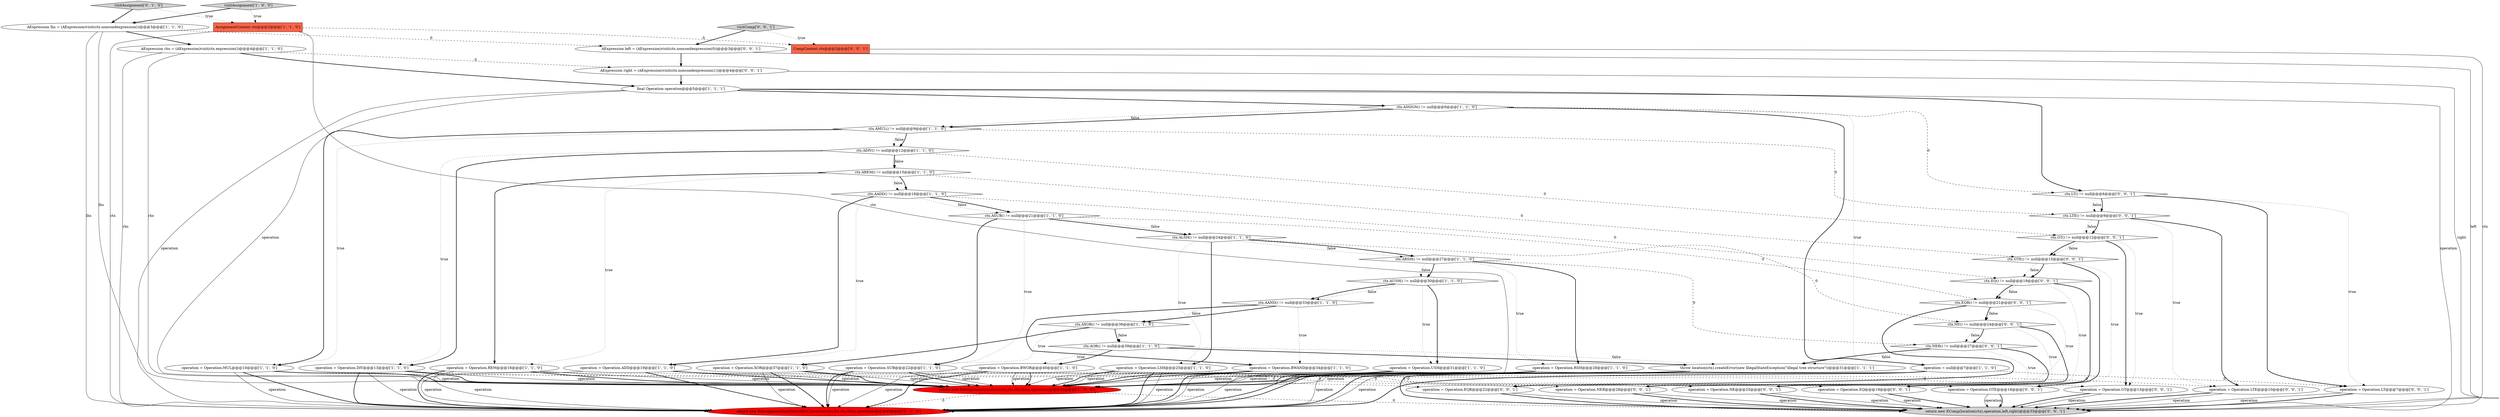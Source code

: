 digraph {
47 [style = filled, label = "ctx.LT() != null@@@6@@@['0', '0', '1']", fillcolor = white, shape = diamond image = "AAA0AAABBB3BBB"];
41 [style = filled, label = "visitComp['0', '0', '1']", fillcolor = lightgray, shape = diamond image = "AAA0AAABBB3BBB"];
44 [style = filled, label = "operation = Operation.NER@@@28@@@['0', '0', '1']", fillcolor = white, shape = ellipse image = "AAA0AAABBB3BBB"];
43 [style = filled, label = "ctx.EQ() != null@@@18@@@['0', '0', '1']", fillcolor = white, shape = diamond image = "AAA0AAABBB3BBB"];
50 [style = filled, label = "ctx.NE() != null@@@24@@@['0', '0', '1']", fillcolor = white, shape = diamond image = "AAA0AAABBB3BBB"];
46 [style = filled, label = "AExpression right = (AExpression)visit(ctx.noncondexpression(1))@@@4@@@['0', '0', '1']", fillcolor = white, shape = ellipse image = "AAA0AAABBB3BBB"];
27 [style = filled, label = "ctx.AAND() != null@@@33@@@['1', '1', '0']", fillcolor = white, shape = diamond image = "AAA0AAABBB1BBB"];
1 [style = filled, label = "ctx.AREM() != null@@@15@@@['1', '1', '0']", fillcolor = white, shape = diamond image = "AAA0AAABBB1BBB"];
45 [style = filled, label = "operation = Operation.NE@@@25@@@['0', '0', '1']", fillcolor = white, shape = ellipse image = "AAA0AAABBB3BBB"];
9 [style = filled, label = "ctx.AMUL() != null@@@9@@@['1', '1', '0']", fillcolor = white, shape = diamond image = "AAA0AAABBB1BBB"];
11 [style = filled, label = "ctx.AOR() != null@@@39@@@['1', '1', '0']", fillcolor = white, shape = diamond image = "AAA0AAABBB1BBB"];
14 [style = filled, label = "AssignmentContext ctx@@@2@@@['1', '1', '0']", fillcolor = tomato, shape = box image = "AAA0AAABBB1BBB"];
10 [style = filled, label = "operation = Operation.DIV@@@13@@@['1', '1', '0']", fillcolor = white, shape = ellipse image = "AAA0AAABBB1BBB"];
21 [style = filled, label = "operation = null@@@7@@@['1', '1', '0']", fillcolor = white, shape = ellipse image = "AAA0AAABBB1BBB"];
2 [style = filled, label = "operation = Operation.BWAND@@@34@@@['1', '1', '0']", fillcolor = white, shape = ellipse image = "AAA0AAABBB1BBB"];
13 [style = filled, label = "ctx.ARSH() != null@@@27@@@['1', '1', '0']", fillcolor = white, shape = diamond image = "AAA0AAABBB1BBB"];
35 [style = filled, label = "operation = Operation.LTE@@@10@@@['0', '0', '1']", fillcolor = white, shape = ellipse image = "AAA0AAABBB3BBB"];
39 [style = filled, label = "ctx.EQR() != null@@@21@@@['0', '0', '1']", fillcolor = white, shape = diamond image = "AAA0AAABBB3BBB"];
51 [style = filled, label = "ctx.LTE() != null@@@9@@@['0', '0', '1']", fillcolor = white, shape = diamond image = "AAA0AAABBB3BBB"];
22 [style = filled, label = "AExpression lhs = (AExpression)visit(ctx.noncondexpression())@@@3@@@['1', '1', '0']", fillcolor = white, shape = ellipse image = "AAA0AAABBB1BBB"];
34 [style = filled, label = "operation = Operation.EQR@@@22@@@['0', '0', '1']", fillcolor = white, shape = ellipse image = "AAA0AAABBB3BBB"];
29 [style = filled, label = "operation = Operation.RSH@@@28@@@['1', '1', '0']", fillcolor = white, shape = ellipse image = "AAA0AAABBB1BBB"];
30 [style = filled, label = "operation = Operation.ADD@@@19@@@['1', '1', '0']", fillcolor = white, shape = ellipse image = "AAA0AAABBB1BBB"];
25 [style = filled, label = "AExpression rhs = (AExpression)visit(ctx.expression())@@@4@@@['1', '1', '0']", fillcolor = white, shape = ellipse image = "AAA0AAABBB1BBB"];
52 [style = filled, label = "operation = Operation.LT@@@7@@@['0', '0', '1']", fillcolor = white, shape = ellipse image = "AAA0AAABBB3BBB"];
16 [style = filled, label = "operation = Operation.SUB@@@22@@@['1', '1', '0']", fillcolor = white, shape = ellipse image = "AAA0AAABBB1BBB"];
53 [style = filled, label = "CompContext ctx@@@2@@@['0', '0', '1']", fillcolor = tomato, shape = box image = "AAA0AAABBB3BBB"];
3 [style = filled, label = "ctx.AADD() != null@@@18@@@['1', '1', '0']", fillcolor = white, shape = diamond image = "AAA0AAABBB1BBB"];
42 [style = filled, label = "return new EComp(location(ctx),operation,left,right)@@@33@@@['0', '0', '1']", fillcolor = lightgray, shape = ellipse image = "AAA0AAABBB3BBB"];
26 [style = filled, label = "return new EAssignment(location(ctx),lhs,rhs,false,operation)@@@45@@@['1', '0', '0']", fillcolor = red, shape = ellipse image = "AAA1AAABBB1BBB"];
23 [style = filled, label = "operation = Operation.MUL@@@10@@@['1', '1', '0']", fillcolor = white, shape = ellipse image = "AAA0AAABBB1BBB"];
32 [style = filled, label = "visitAssignment['0', '1', '0']", fillcolor = lightgray, shape = diamond image = "AAA0AAABBB2BBB"];
15 [style = filled, label = "operation = Operation.REM@@@16@@@['1', '1', '0']", fillcolor = white, shape = ellipse image = "AAA0AAABBB1BBB"];
28 [style = filled, label = "ctx.ASSIGN() != null@@@6@@@['1', '1', '0']", fillcolor = white, shape = diamond image = "AAA0AAABBB1BBB"];
8 [style = filled, label = "ctx.AXOR() != null@@@36@@@['1', '1', '0']", fillcolor = white, shape = diamond image = "AAA0AAABBB1BBB"];
31 [style = filled, label = "return new EAssignment(nextIdentifier(),location(ctx),lhs,rhs,false,operation)@@@45@@@['0', '1', '0']", fillcolor = red, shape = ellipse image = "AAA1AAABBB2BBB"];
18 [style = filled, label = "ctx.ASUB() != null@@@21@@@['1', '1', '0']", fillcolor = white, shape = diamond image = "AAA0AAABBB1BBB"];
37 [style = filled, label = "operation = Operation.GT@@@13@@@['0', '0', '1']", fillcolor = white, shape = ellipse image = "AAA0AAABBB3BBB"];
49 [style = filled, label = "operation = Operation.GTE@@@16@@@['0', '0', '1']", fillcolor = white, shape = ellipse image = "AAA0AAABBB3BBB"];
7 [style = filled, label = "operation = Operation.LSH@@@25@@@['1', '1', '0']", fillcolor = white, shape = ellipse image = "AAA0AAABBB1BBB"];
20 [style = filled, label = "ctx.ADIV() != null@@@12@@@['1', '1', '0']", fillcolor = white, shape = diamond image = "AAA0AAABBB1BBB"];
33 [style = filled, label = "operation = Operation.EQ@@@19@@@['0', '0', '1']", fillcolor = white, shape = ellipse image = "AAA0AAABBB3BBB"];
36 [style = filled, label = "ctx.GT() != null@@@12@@@['0', '0', '1']", fillcolor = white, shape = diamond image = "AAA0AAABBB3BBB"];
12 [style = filled, label = "visitAssignment['1', '0', '0']", fillcolor = lightgray, shape = diamond image = "AAA0AAABBB1BBB"];
5 [style = filled, label = "operation = Operation.USH@@@31@@@['1', '1', '0']", fillcolor = white, shape = ellipse image = "AAA0AAABBB1BBB"];
19 [style = filled, label = "final Operation operation@@@5@@@['1', '1', '1']", fillcolor = white, shape = ellipse image = "AAA0AAABBB1BBB"];
0 [style = filled, label = "ctx.AUSH() != null@@@30@@@['1', '1', '0']", fillcolor = white, shape = diamond image = "AAA0AAABBB1BBB"];
17 [style = filled, label = "ctx.ALSH() != null@@@24@@@['1', '1', '0']", fillcolor = white, shape = diamond image = "AAA0AAABBB1BBB"];
38 [style = filled, label = "ctx.NER() != null@@@27@@@['0', '0', '1']", fillcolor = white, shape = diamond image = "AAA0AAABBB3BBB"];
6 [style = filled, label = "throw location(ctx).createError(new IllegalStateException(\"illegal tree structure\"))@@@31@@@['1', '1', '1']", fillcolor = white, shape = ellipse image = "AAA0AAABBB1BBB"];
4 [style = filled, label = "operation = Operation.XOR@@@37@@@['1', '1', '0']", fillcolor = white, shape = ellipse image = "AAA0AAABBB1BBB"];
24 [style = filled, label = "operation = Operation.BWOR@@@40@@@['1', '1', '0']", fillcolor = white, shape = ellipse image = "AAA0AAABBB1BBB"];
48 [style = filled, label = "AExpression left = (AExpression)visit(ctx.noncondexpression(0))@@@3@@@['0', '0', '1']", fillcolor = white, shape = ellipse image = "AAA0AAABBB3BBB"];
40 [style = filled, label = "ctx.GTE() != null@@@15@@@['0', '0', '1']", fillcolor = white, shape = diamond image = "AAA0AAABBB3BBB"];
7->26 [style = solid, label="operation"];
32->22 [style = bold, label=""];
40->49 [style = bold, label=""];
2->26 [style = bold, label=""];
20->1 [style = dotted, label="false"];
0->5 [style = dotted, label="true"];
38->44 [style = bold, label=""];
15->31 [style = solid, label="operation"];
28->21 [style = dotted, label="true"];
21->52 [style = dashed, label="0"];
17->50 [style = dashed, label="0"];
21->26 [style = solid, label="operation"];
28->9 [style = bold, label=""];
45->42 [style = solid, label="operation"];
40->43 [style = dotted, label="false"];
7->31 [style = bold, label=""];
14->26 [style = solid, label="ctx"];
27->2 [style = dotted, label="true"];
30->33 [style = dashed, label="0"];
50->38 [style = dotted, label="false"];
8->4 [style = dotted, label="true"];
3->18 [style = bold, label=""];
7->26 [style = bold, label=""];
1->40 [style = dashed, label="0"];
47->52 [style = dotted, label="true"];
18->39 [style = dashed, label="0"];
41->48 [style = bold, label=""];
21->26 [style = bold, label=""];
28->21 [style = bold, label=""];
3->18 [style = dotted, label="false"];
21->31 [style = bold, label=""];
33->42 [style = bold, label=""];
48->42 [style = solid, label="left"];
47->51 [style = bold, label=""];
25->19 [style = bold, label=""];
50->45 [style = bold, label=""];
45->42 [style = bold, label=""];
17->13 [style = dotted, label="false"];
7->31 [style = solid, label="operation"];
15->26 [style = solid, label="operation"];
19->28 [style = bold, label=""];
8->4 [style = bold, label=""];
44->42 [style = solid, label="operation"];
3->30 [style = bold, label=""];
8->11 [style = bold, label=""];
27->2 [style = bold, label=""];
12->22 [style = bold, label=""];
46->42 [style = solid, label="right"];
39->50 [style = bold, label=""];
40->49 [style = dotted, label="true"];
2->31 [style = bold, label=""];
50->45 [style = dotted, label="true"];
22->25 [style = bold, label=""];
10->31 [style = bold, label=""];
24->31 [style = solid, label="operation"];
18->16 [style = dotted, label="true"];
22->31 [style = solid, label="lhs"];
39->34 [style = bold, label=""];
28->47 [style = dashed, label="0"];
30->26 [style = bold, label=""];
51->36 [style = dotted, label="false"];
25->26 [style = solid, label="rhs"];
16->26 [style = bold, label=""];
23->35 [style = dashed, label="0"];
25->31 [style = solid, label="rhs"];
34->42 [style = solid, label="operation"];
3->30 [style = dotted, label="true"];
10->31 [style = solid, label="operation"];
10->26 [style = bold, label=""];
23->26 [style = solid, label="operation"];
34->42 [style = bold, label=""];
51->35 [style = bold, label=""];
38->6 [style = bold, label=""];
29->26 [style = bold, label=""];
16->34 [style = dashed, label="0"];
16->31 [style = solid, label="operation"];
52->42 [style = bold, label=""];
4->26 [style = solid, label="operation"];
9->20 [style = dotted, label="false"];
21->31 [style = solid, label="operation"];
41->53 [style = dotted, label="true"];
16->26 [style = solid, label="operation"];
5->31 [style = solid, label="operation"];
5->26 [style = solid, label="operation"];
35->42 [style = solid, label="operation"];
15->31 [style = bold, label=""];
1->15 [style = dotted, label="true"];
13->29 [style = dotted, label="true"];
22->26 [style = solid, label="lhs"];
20->10 [style = dotted, label="true"];
43->33 [style = bold, label=""];
46->19 [style = bold, label=""];
49->42 [style = solid, label="operation"];
36->37 [style = bold, label=""];
27->8 [style = bold, label=""];
24->26 [style = solid, label="operation"];
11->24 [style = dotted, label="true"];
36->40 [style = dotted, label="false"];
13->0 [style = bold, label=""];
39->34 [style = dotted, label="true"];
23->31 [style = bold, label=""];
44->42 [style = bold, label=""];
36->40 [style = bold, label=""];
6->26 [style = bold, label=""];
8->11 [style = dotted, label="false"];
35->42 [style = bold, label=""];
6->42 [style = bold, label=""];
1->3 [style = bold, label=""];
39->50 [style = dotted, label="false"];
5->26 [style = bold, label=""];
9->20 [style = bold, label=""];
38->44 [style = dotted, label="true"];
13->38 [style = dashed, label="0"];
20->1 [style = bold, label=""];
4->31 [style = solid, label="operation"];
11->24 [style = bold, label=""];
37->42 [style = solid, label="operation"];
32->14 [style = dotted, label="true"];
30->26 [style = solid, label="operation"];
36->37 [style = dotted, label="true"];
48->46 [style = bold, label=""];
43->39 [style = dotted, label="false"];
13->0 [style = dotted, label="false"];
9->51 [style = dashed, label="0"];
4->31 [style = bold, label=""];
24->26 [style = bold, label=""];
47->51 [style = dotted, label="false"];
19->47 [style = bold, label=""];
28->9 [style = dotted, label="false"];
51->36 [style = bold, label=""];
24->31 [style = bold, label=""];
30->31 [style = bold, label=""];
9->23 [style = dotted, label="true"];
16->31 [style = bold, label=""];
7->45 [style = dashed, label="0"];
33->42 [style = solid, label="operation"];
11->6 [style = dotted, label="false"];
43->33 [style = dotted, label="true"];
25->46 [style = dashed, label="0"];
26->31 [style = dashed, label="0"];
29->31 [style = solid, label="operation"];
17->13 [style = bold, label=""];
40->43 [style = bold, label=""];
14->31 [style = solid, label="ctx"];
19->42 [style = solid, label="operation"];
47->52 [style = bold, label=""];
43->39 [style = bold, label=""];
27->8 [style = dotted, label="false"];
0->27 [style = dotted, label="false"];
37->42 [style = bold, label=""];
22->48 [style = dashed, label="0"];
0->5 [style = bold, label=""];
38->6 [style = dotted, label="false"];
18->16 [style = bold, label=""];
2->26 [style = solid, label="operation"];
49->42 [style = bold, label=""];
1->3 [style = dotted, label="false"];
14->53 [style = dashed, label="0"];
0->27 [style = bold, label=""];
1->15 [style = bold, label=""];
11->6 [style = bold, label=""];
29->31 [style = bold, label=""];
23->26 [style = bold, label=""];
18->17 [style = bold, label=""];
4->26 [style = bold, label=""];
23->31 [style = solid, label="operation"];
52->42 [style = solid, label="operation"];
15->26 [style = bold, label=""];
20->10 [style = bold, label=""];
29->44 [style = dashed, label="0"];
17->7 [style = bold, label=""];
9->23 [style = bold, label=""];
12->14 [style = dotted, label="true"];
13->29 [style = bold, label=""];
6->31 [style = bold, label=""];
2->31 [style = solid, label="operation"];
30->31 [style = solid, label="operation"];
5->31 [style = bold, label=""];
50->38 [style = bold, label=""];
20->36 [style = dashed, label="0"];
15->49 [style = dashed, label="0"];
51->35 [style = dotted, label="true"];
3->43 [style = dashed, label="0"];
10->37 [style = dashed, label="0"];
29->26 [style = solid, label="operation"];
19->31 [style = solid, label="operation"];
19->26 [style = solid, label="operation"];
17->7 [style = dotted, label="true"];
10->26 [style = solid, label="operation"];
26->42 [style = dashed, label="0"];
53->42 [style = solid, label="ctx"];
18->17 [style = dotted, label="false"];
}
